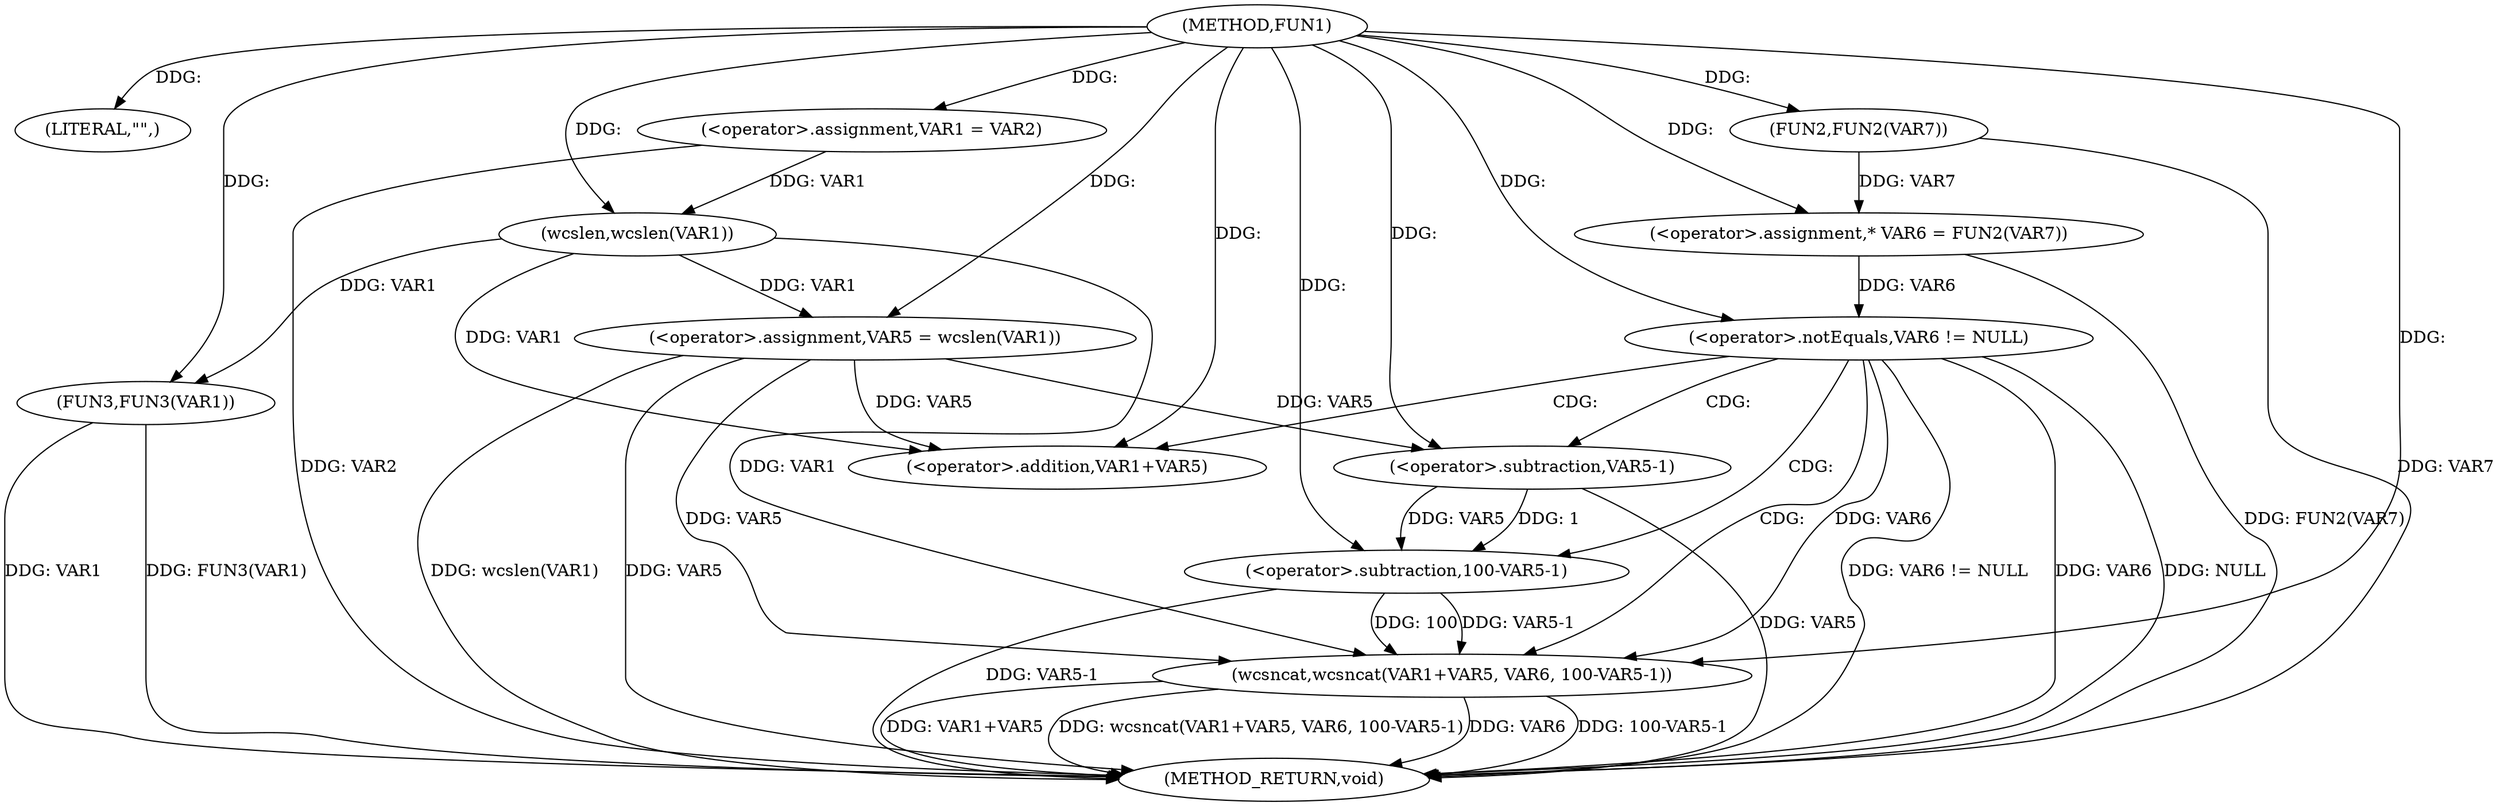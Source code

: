 digraph FUN1 {  
"1000100" [label = "(METHOD,FUN1)" ]
"1000139" [label = "(METHOD_RETURN,void)" ]
"1000103" [label = "(LITERAL,\"\",)" ]
"1000104" [label = "(<operator>.assignment,VAR1 = VAR2)" ]
"1000111" [label = "(<operator>.assignment,VAR5 = wcslen(VAR1))" ]
"1000113" [label = "(wcslen,wcslen(VAR1))" ]
"1000116" [label = "(<operator>.assignment,* VAR6 = FUN2(VAR7))" ]
"1000118" [label = "(FUN2,FUN2(VAR7))" ]
"1000121" [label = "(<operator>.notEquals,VAR6 != NULL)" ]
"1000125" [label = "(wcsncat,wcsncat(VAR1+VAR5, VAR6, 100-VAR5-1))" ]
"1000126" [label = "(<operator>.addition,VAR1+VAR5)" ]
"1000130" [label = "(<operator>.subtraction,100-VAR5-1)" ]
"1000132" [label = "(<operator>.subtraction,VAR5-1)" ]
"1000137" [label = "(FUN3,FUN3(VAR1))" ]
  "1000125" -> "1000139"  [ label = "DDG: wcsncat(VAR1+VAR5, VAR6, 100-VAR5-1)"] 
  "1000125" -> "1000139"  [ label = "DDG: VAR6"] 
  "1000121" -> "1000139"  [ label = "DDG: VAR6 != NULL"] 
  "1000116" -> "1000139"  [ label = "DDG: FUN2(VAR7)"] 
  "1000111" -> "1000139"  [ label = "DDG: wcslen(VAR1)"] 
  "1000121" -> "1000139"  [ label = "DDG: VAR6"] 
  "1000137" -> "1000139"  [ label = "DDG: VAR1"] 
  "1000118" -> "1000139"  [ label = "DDG: VAR7"] 
  "1000125" -> "1000139"  [ label = "DDG: 100-VAR5-1"] 
  "1000125" -> "1000139"  [ label = "DDG: VAR1+VAR5"] 
  "1000121" -> "1000139"  [ label = "DDG: NULL"] 
  "1000130" -> "1000139"  [ label = "DDG: VAR5-1"] 
  "1000132" -> "1000139"  [ label = "DDG: VAR5"] 
  "1000111" -> "1000139"  [ label = "DDG: VAR5"] 
  "1000137" -> "1000139"  [ label = "DDG: FUN3(VAR1)"] 
  "1000104" -> "1000139"  [ label = "DDG: VAR2"] 
  "1000100" -> "1000103"  [ label = "DDG: "] 
  "1000100" -> "1000104"  [ label = "DDG: "] 
  "1000113" -> "1000111"  [ label = "DDG: VAR1"] 
  "1000100" -> "1000111"  [ label = "DDG: "] 
  "1000104" -> "1000113"  [ label = "DDG: VAR1"] 
  "1000100" -> "1000113"  [ label = "DDG: "] 
  "1000118" -> "1000116"  [ label = "DDG: VAR7"] 
  "1000100" -> "1000116"  [ label = "DDG: "] 
  "1000100" -> "1000118"  [ label = "DDG: "] 
  "1000116" -> "1000121"  [ label = "DDG: VAR6"] 
  "1000100" -> "1000121"  [ label = "DDG: "] 
  "1000113" -> "1000125"  [ label = "DDG: VAR1"] 
  "1000100" -> "1000125"  [ label = "DDG: "] 
  "1000111" -> "1000125"  [ label = "DDG: VAR5"] 
  "1000113" -> "1000126"  [ label = "DDG: VAR1"] 
  "1000100" -> "1000126"  [ label = "DDG: "] 
  "1000111" -> "1000126"  [ label = "DDG: VAR5"] 
  "1000121" -> "1000125"  [ label = "DDG: VAR6"] 
  "1000130" -> "1000125"  [ label = "DDG: 100"] 
  "1000130" -> "1000125"  [ label = "DDG: VAR5-1"] 
  "1000100" -> "1000130"  [ label = "DDG: "] 
  "1000132" -> "1000130"  [ label = "DDG: VAR5"] 
  "1000132" -> "1000130"  [ label = "DDG: 1"] 
  "1000100" -> "1000132"  [ label = "DDG: "] 
  "1000111" -> "1000132"  [ label = "DDG: VAR5"] 
  "1000113" -> "1000137"  [ label = "DDG: VAR1"] 
  "1000100" -> "1000137"  [ label = "DDG: "] 
  "1000121" -> "1000132"  [ label = "CDG: "] 
  "1000121" -> "1000125"  [ label = "CDG: "] 
  "1000121" -> "1000130"  [ label = "CDG: "] 
  "1000121" -> "1000126"  [ label = "CDG: "] 
}
